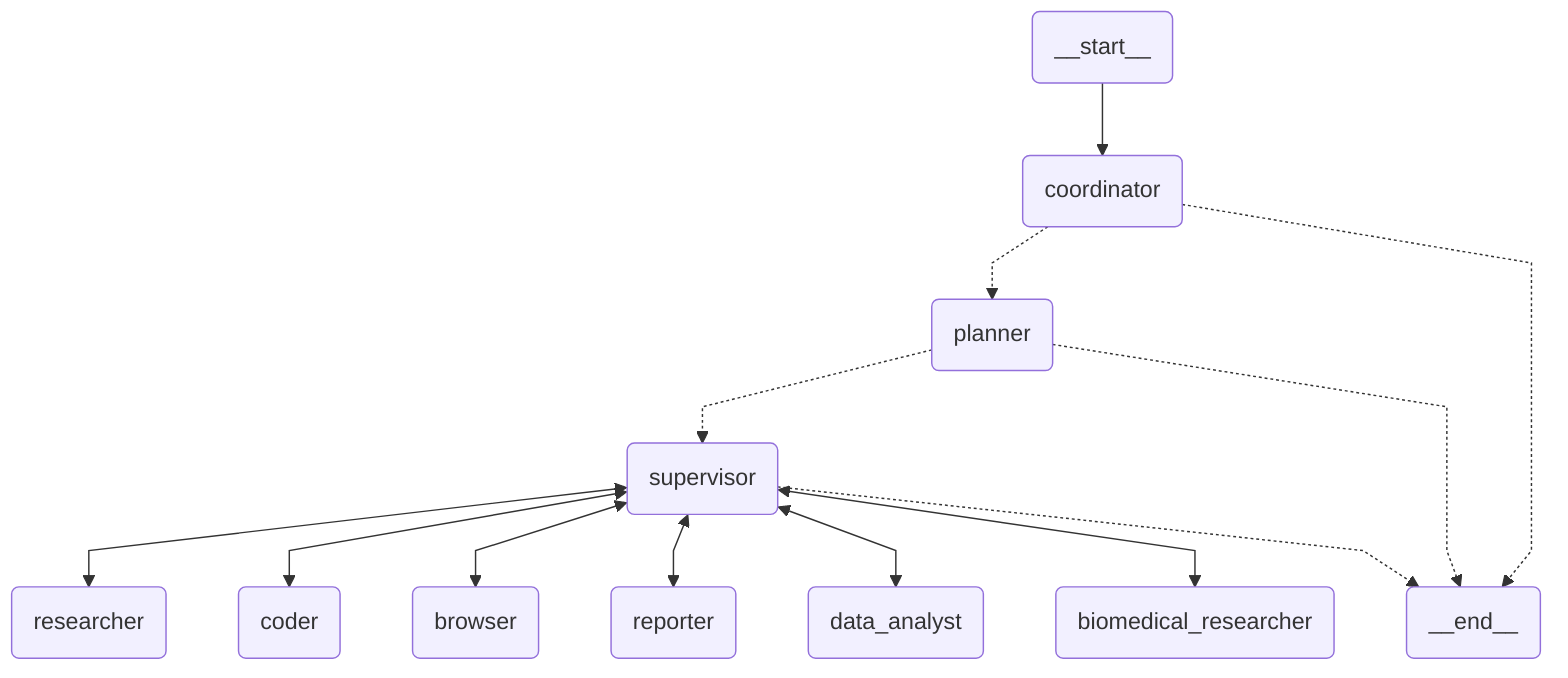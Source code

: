 %%{init: {'flowchart': {'curve': 'linear'}}}%%
graph TD;
	__start__(<p>__start__</p>)
	coordinator(coordinator)
	planner(planner)
	supervisor(supervisor)
	researcher(researcher)
	coder(coder)
	browser(browser)
	reporter(reporter)
	data_analyst(data_analyst)
	biomedical_researcher(biomedical_researcher)
	__end__(<p>__end__</p>)
	__start__ --> coordinator;
	coordinator -.-> planner;
	coordinator -.-> __end__;
	planner -.-> supervisor;
	planner -.-> __end__;
	supervisor <--> researcher;
	supervisor <--> coder;
	supervisor <--> browser;
	supervisor <--> reporter;
	supervisor <--> data_analyst;
	supervisor <--> biomedical_researcher;
	supervisor -.-> __end__;
	classDef default fill:#f2f0ff,line-height:1.2
	classDef first fill-opacity:0
	classDef last fill:#bfb6fc